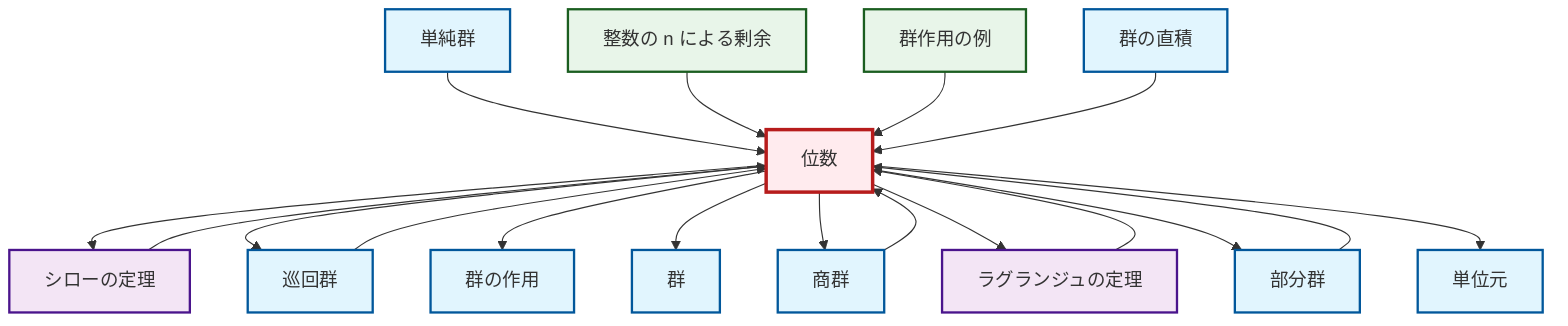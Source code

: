 graph TD
    classDef definition fill:#e1f5fe,stroke:#01579b,stroke-width:2px
    classDef theorem fill:#f3e5f5,stroke:#4a148c,stroke-width:2px
    classDef axiom fill:#fff3e0,stroke:#e65100,stroke-width:2px
    classDef example fill:#e8f5e9,stroke:#1b5e20,stroke-width:2px
    classDef current fill:#ffebee,stroke:#b71c1c,stroke-width:3px
    def-order["位数"]:::definition
    def-group["群"]:::definition
    ex-quotient-integers-mod-n["整数の n による剰余"]:::example
    def-group-action["群の作用"]:::definition
    def-quotient-group["商群"]:::definition
    def-cyclic-group["巡回群"]:::definition
    def-identity-element["単位元"]:::definition
    ex-group-action-examples["群作用の例"]:::example
    thm-sylow["シローの定理"]:::theorem
    def-subgroup["部分群"]:::definition
    def-simple-group["単純群"]:::definition
    def-direct-product["群の直積"]:::definition
    thm-lagrange["ラグランジュの定理"]:::theorem
    thm-lagrange --> def-order
    def-simple-group --> def-order
    def-order --> thm-sylow
    def-order --> def-cyclic-group
    def-order --> def-group-action
    ex-quotient-integers-mod-n --> def-order
    ex-group-action-examples --> def-order
    def-quotient-group --> def-order
    def-order --> def-group
    thm-sylow --> def-order
    def-cyclic-group --> def-order
    def-order --> def-quotient-group
    def-order --> thm-lagrange
    def-subgroup --> def-order
    def-direct-product --> def-order
    def-order --> def-subgroup
    def-order --> def-identity-element
    class def-order current